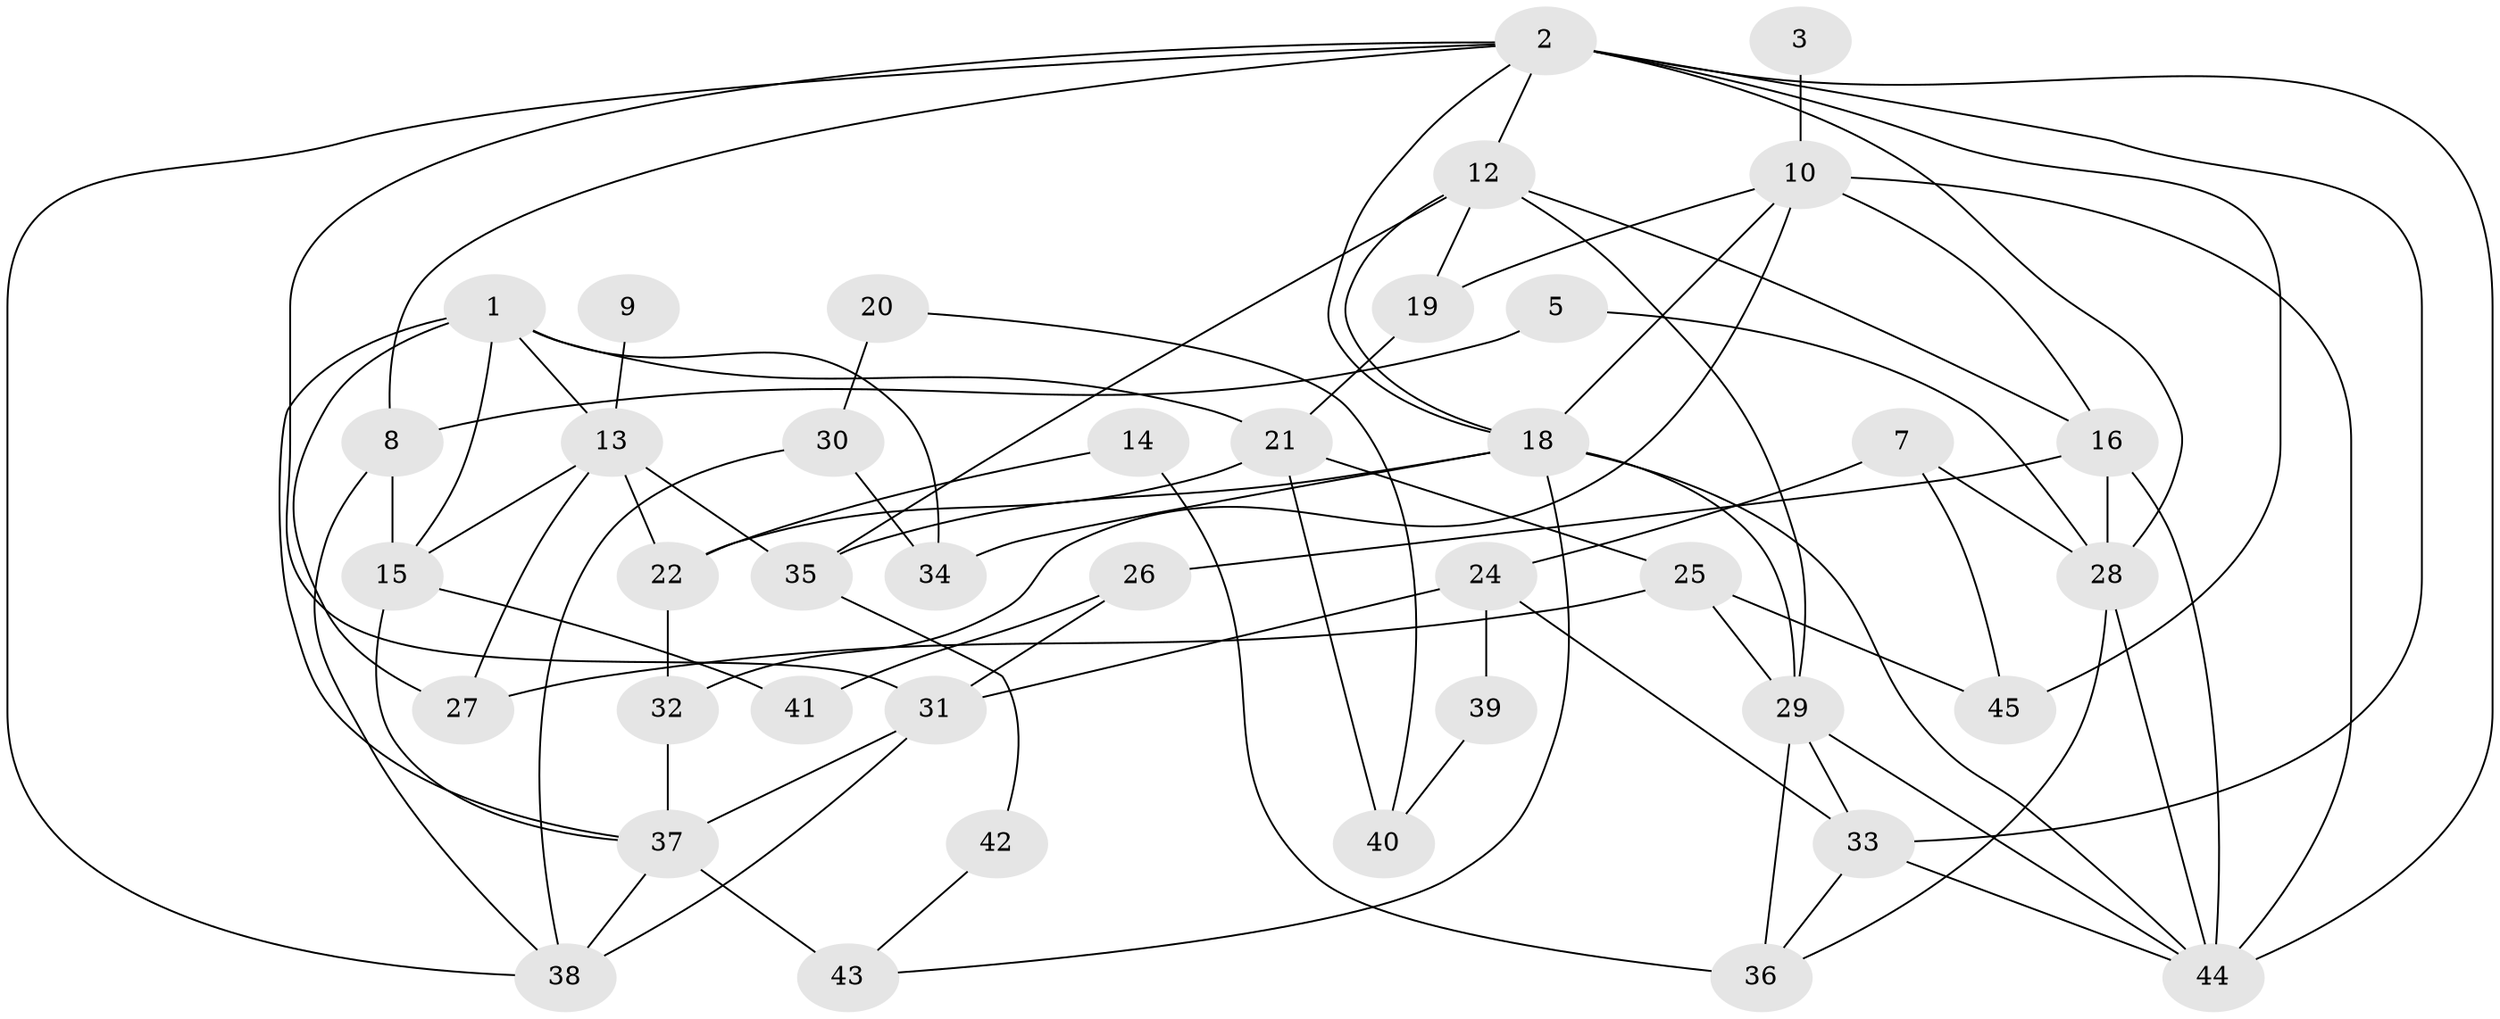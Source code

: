 // original degree distribution, {3: 0.24719101123595505, 2: 0.14606741573033707, 4: 0.16853932584269662, 6: 0.07865168539325842, 1: 0.20224719101123595, 5: 0.11235955056179775, 0: 0.0449438202247191}
// Generated by graph-tools (version 1.1) at 2025/00/03/09/25 03:00:50]
// undirected, 40 vertices, 82 edges
graph export_dot {
graph [start="1"]
  node [color=gray90,style=filled];
  1;
  2;
  3;
  5;
  7;
  8;
  9;
  10;
  12;
  13;
  14;
  15;
  16;
  18;
  19;
  20;
  21;
  22;
  24;
  25;
  26;
  27;
  28;
  29;
  30;
  31;
  32;
  33;
  34;
  35;
  36;
  37;
  38;
  39;
  40;
  41;
  42;
  43;
  44;
  45;
  1 -- 13 [weight=1.0];
  1 -- 15 [weight=1.0];
  1 -- 21 [weight=1.0];
  1 -- 27 [weight=1.0];
  1 -- 34 [weight=1.0];
  1 -- 37 [weight=1.0];
  2 -- 8 [weight=1.0];
  2 -- 12 [weight=1.0];
  2 -- 18 [weight=1.0];
  2 -- 28 [weight=1.0];
  2 -- 31 [weight=1.0];
  2 -- 33 [weight=1.0];
  2 -- 38 [weight=1.0];
  2 -- 44 [weight=2.0];
  2 -- 45 [weight=1.0];
  3 -- 10 [weight=1.0];
  5 -- 8 [weight=1.0];
  5 -- 28 [weight=1.0];
  7 -- 24 [weight=1.0];
  7 -- 28 [weight=2.0];
  7 -- 45 [weight=1.0];
  8 -- 15 [weight=1.0];
  8 -- 38 [weight=1.0];
  9 -- 13 [weight=1.0];
  10 -- 16 [weight=1.0];
  10 -- 18 [weight=1.0];
  10 -- 19 [weight=1.0];
  10 -- 32 [weight=1.0];
  10 -- 44 [weight=1.0];
  12 -- 16 [weight=1.0];
  12 -- 18 [weight=1.0];
  12 -- 19 [weight=1.0];
  12 -- 29 [weight=1.0];
  12 -- 35 [weight=1.0];
  13 -- 15 [weight=1.0];
  13 -- 22 [weight=1.0];
  13 -- 27 [weight=1.0];
  13 -- 35 [weight=1.0];
  14 -- 22 [weight=1.0];
  14 -- 36 [weight=1.0];
  15 -- 37 [weight=1.0];
  15 -- 41 [weight=1.0];
  16 -- 26 [weight=1.0];
  16 -- 28 [weight=1.0];
  16 -- 44 [weight=1.0];
  18 -- 29 [weight=1.0];
  18 -- 34 [weight=1.0];
  18 -- 35 [weight=1.0];
  18 -- 43 [weight=1.0];
  18 -- 44 [weight=1.0];
  19 -- 21 [weight=1.0];
  20 -- 30 [weight=1.0];
  20 -- 40 [weight=1.0];
  21 -- 22 [weight=1.0];
  21 -- 25 [weight=1.0];
  21 -- 40 [weight=1.0];
  22 -- 32 [weight=1.0];
  24 -- 31 [weight=2.0];
  24 -- 33 [weight=1.0];
  24 -- 39 [weight=1.0];
  25 -- 27 [weight=1.0];
  25 -- 29 [weight=1.0];
  25 -- 45 [weight=1.0];
  26 -- 31 [weight=1.0];
  26 -- 41 [weight=1.0];
  28 -- 36 [weight=1.0];
  28 -- 44 [weight=1.0];
  29 -- 33 [weight=1.0];
  29 -- 36 [weight=2.0];
  29 -- 44 [weight=1.0];
  30 -- 34 [weight=1.0];
  30 -- 38 [weight=1.0];
  31 -- 37 [weight=1.0];
  31 -- 38 [weight=1.0];
  32 -- 37 [weight=1.0];
  33 -- 36 [weight=1.0];
  33 -- 44 [weight=1.0];
  35 -- 42 [weight=1.0];
  37 -- 38 [weight=1.0];
  37 -- 43 [weight=2.0];
  39 -- 40 [weight=1.0];
  42 -- 43 [weight=1.0];
}
